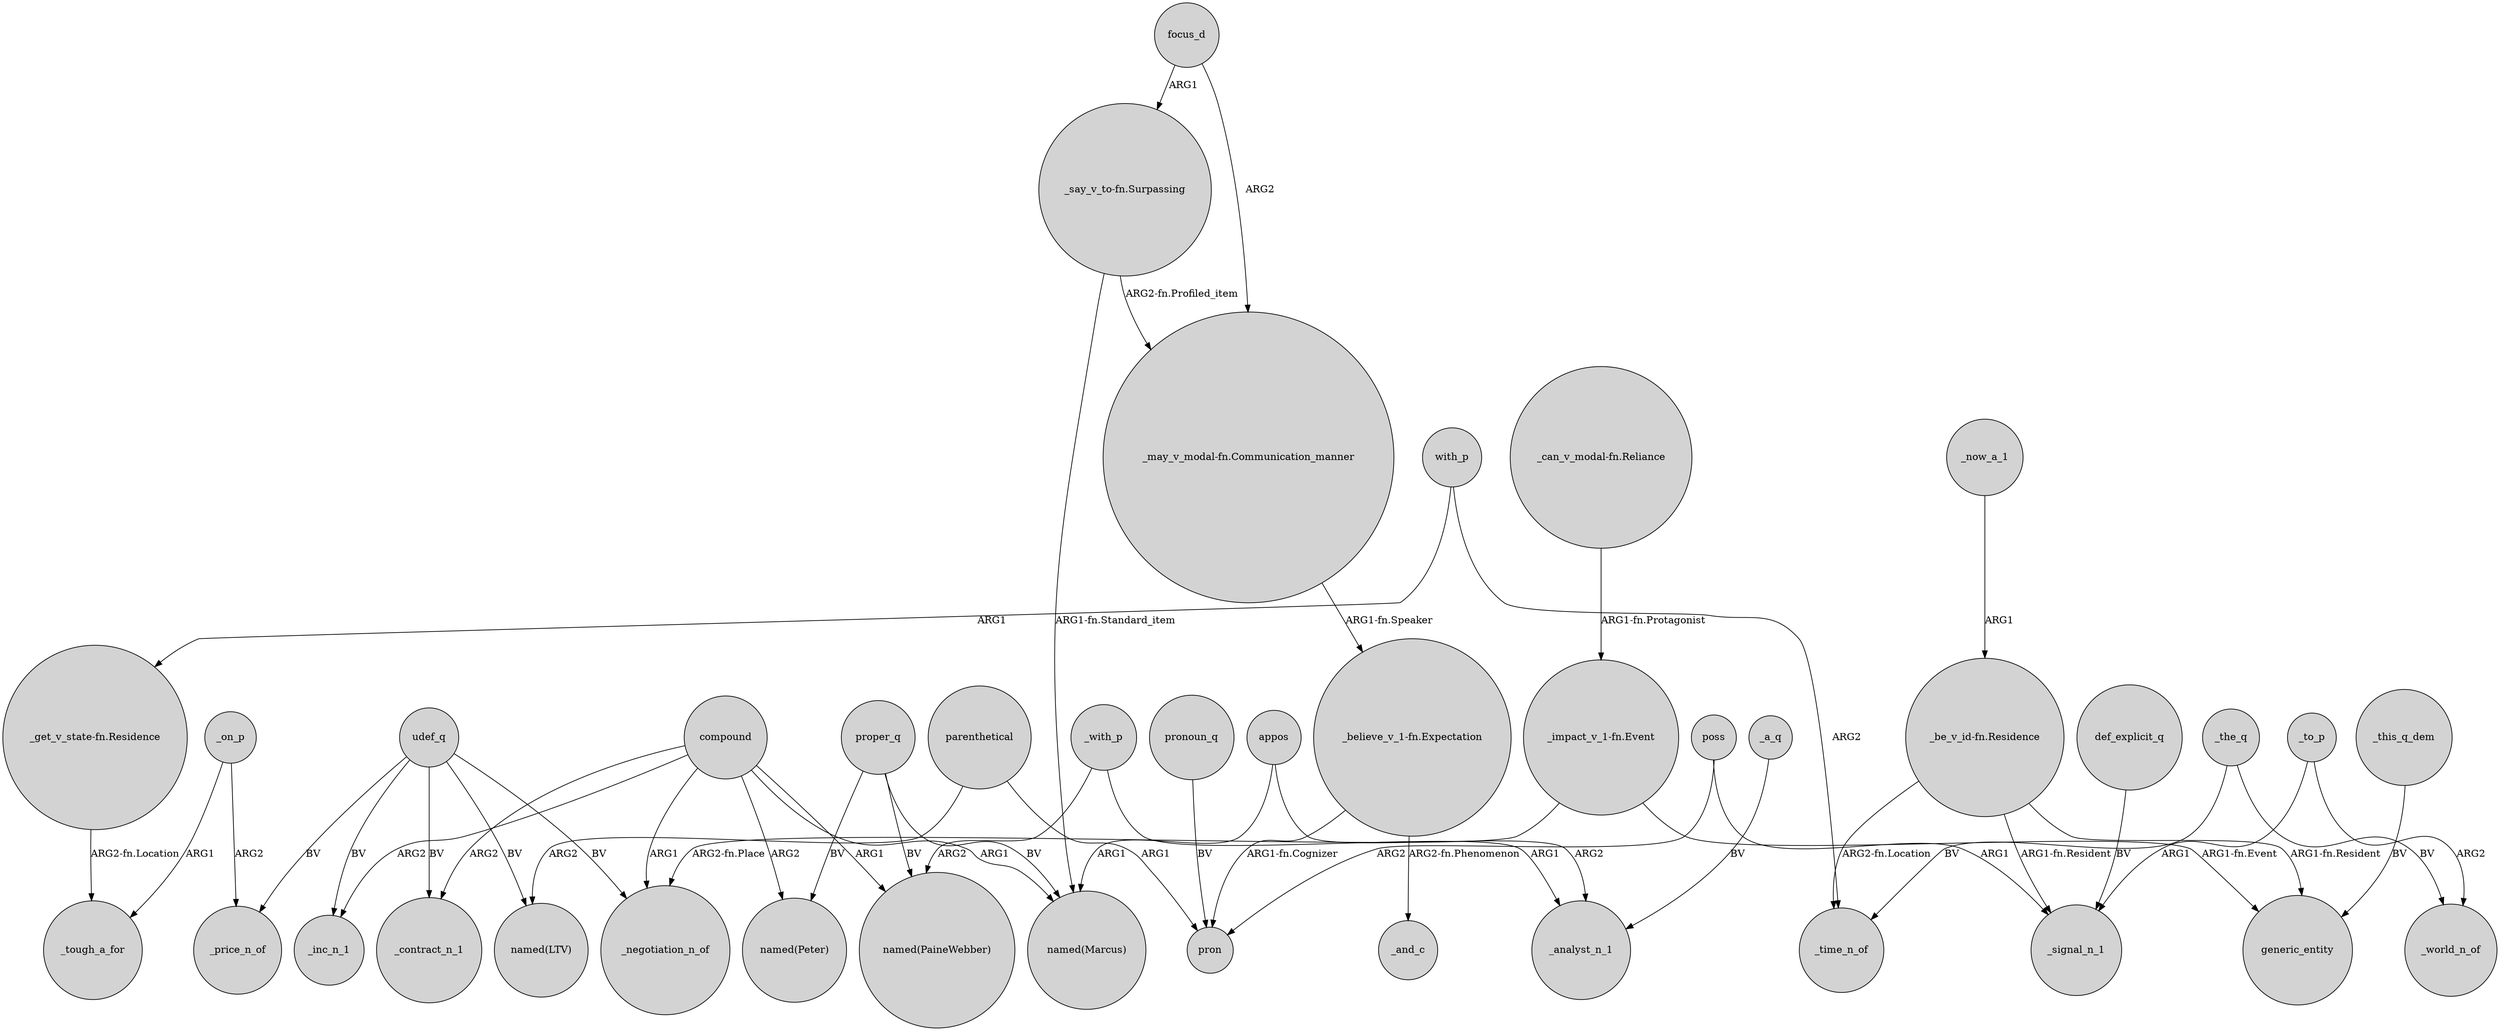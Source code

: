 digraph {
	node [shape=circle style=filled]
	def_explicit_q -> _signal_n_1 [label=BV]
	"_can_v_modal-fn.Reliance" -> "_impact_v_1-fn.Event" [label="ARG1-fn.Protagonist"]
	"_may_v_modal-fn.Communication_manner" -> "_believe_v_1-fn.Expectation" [label="ARG1-fn.Speaker"]
	parenthetical -> pron [label=ARG1]
	proper_q -> "named(Peter)" [label=BV]
	udef_q -> _price_n_of [label=BV]
	"_be_v_id-fn.Residence" -> _signal_n_1 [label="ARG1-fn.Resident"]
	_on_p -> _tough_a_for [label=ARG1]
	compound -> _contract_n_1 [label=ARG2]
	udef_q -> "named(LTV)" [label=BV]
	"_get_v_state-fn.Residence" -> _tough_a_for [label="ARG2-fn.Location"]
	_with_p -> _analyst_n_1 [label=ARG1]
	"_say_v_to-fn.Surpassing" -> "named(Marcus)" [label="ARG1-fn.Standard_item"]
	focus_d -> "_may_v_modal-fn.Communication_manner" [label=ARG2]
	_to_p -> _signal_n_1 [label=ARG1]
	_to_p -> _world_n_of [label=ARG2]
	proper_q -> "named(PaineWebber)" [label=BV]
	with_p -> _time_n_of [label=ARG2]
	_a_q -> _analyst_n_1 [label=BV]
	pronoun_q -> pron [label=BV]
	"_believe_v_1-fn.Expectation" -> _and_c [label="ARG2-fn.Phenomenon"]
	udef_q -> _inc_n_1 [label=BV]
	_now_a_1 -> "_be_v_id-fn.Residence" [label=ARG1]
	poss -> pron [label=ARG2]
	_this_q_dem -> generic_entity [label=BV]
	compound -> "named(Peter)" [label=ARG2]
	compound -> _inc_n_1 [label=ARG2]
	"_impact_v_1-fn.Event" -> _negotiation_n_of [label="ARG2-fn.Place"]
	_with_p -> "named(PaineWebber)" [label=ARG2]
	"_impact_v_1-fn.Event" -> generic_entity [label="ARG1-fn.Event"]
	appos -> _analyst_n_1 [label=ARG2]
	_the_q -> _time_n_of [label=BV]
	udef_q -> _negotiation_n_of [label=BV]
	parenthetical -> "named(LTV)" [label=ARG2]
	proper_q -> "named(Marcus)" [label=BV]
	appos -> "named(Marcus)" [label=ARG1]
	compound -> "named(PaineWebber)" [label=ARG1]
	"_believe_v_1-fn.Expectation" -> pron [label="ARG1-fn.Cognizer"]
	focus_d -> "_say_v_to-fn.Surpassing" [label=ARG1]
	"_say_v_to-fn.Surpassing" -> "_may_v_modal-fn.Communication_manner" [label="ARG2-fn.Profiled_item"]
	"_be_v_id-fn.Residence" -> _time_n_of [label="ARG2-fn.Location"]
	with_p -> "_get_v_state-fn.Residence" [label=ARG1]
	compound -> _negotiation_n_of [label=ARG1]
	poss -> _signal_n_1 [label=ARG1]
	udef_q -> _contract_n_1 [label=BV]
	"_be_v_id-fn.Residence" -> generic_entity [label="ARG1-fn.Resident"]
	compound -> "named(Marcus)" [label=ARG1]
	_the_q -> _world_n_of [label=BV]
	_on_p -> _price_n_of [label=ARG2]
}
